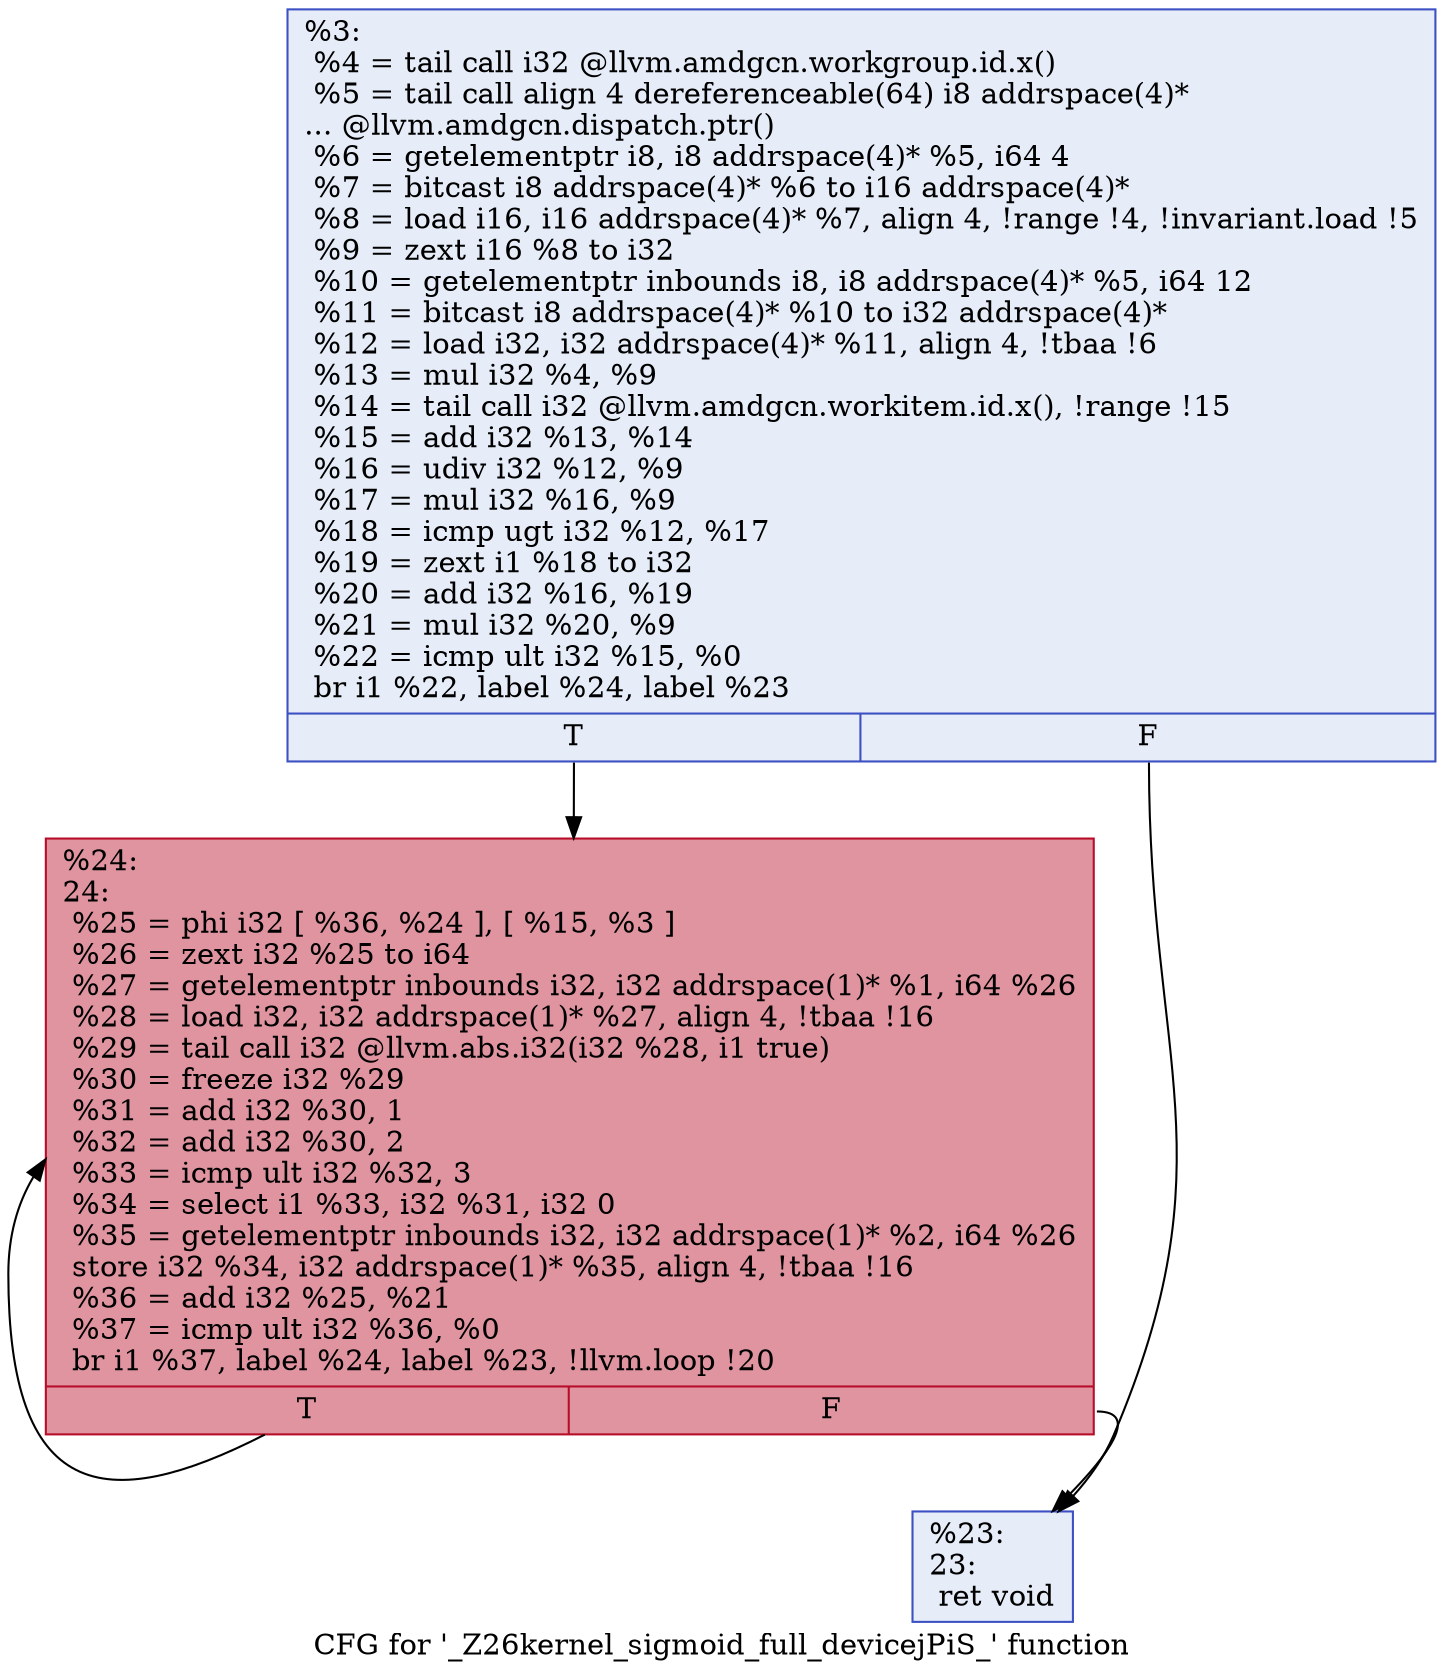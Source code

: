 digraph "CFG for '_Z26kernel_sigmoid_full_devicejPiS_' function" {
	label="CFG for '_Z26kernel_sigmoid_full_devicejPiS_' function";

	Node0x5180550 [shape=record,color="#3d50c3ff", style=filled, fillcolor="#c7d7f070",label="{%3:\l  %4 = tail call i32 @llvm.amdgcn.workgroup.id.x()\l  %5 = tail call align 4 dereferenceable(64) i8 addrspace(4)*\l... @llvm.amdgcn.dispatch.ptr()\l  %6 = getelementptr i8, i8 addrspace(4)* %5, i64 4\l  %7 = bitcast i8 addrspace(4)* %6 to i16 addrspace(4)*\l  %8 = load i16, i16 addrspace(4)* %7, align 4, !range !4, !invariant.load !5\l  %9 = zext i16 %8 to i32\l  %10 = getelementptr inbounds i8, i8 addrspace(4)* %5, i64 12\l  %11 = bitcast i8 addrspace(4)* %10 to i32 addrspace(4)*\l  %12 = load i32, i32 addrspace(4)* %11, align 4, !tbaa !6\l  %13 = mul i32 %4, %9\l  %14 = tail call i32 @llvm.amdgcn.workitem.id.x(), !range !15\l  %15 = add i32 %13, %14\l  %16 = udiv i32 %12, %9\l  %17 = mul i32 %16, %9\l  %18 = icmp ugt i32 %12, %17\l  %19 = zext i1 %18 to i32\l  %20 = add i32 %16, %19\l  %21 = mul i32 %20, %9\l  %22 = icmp ult i32 %15, %0\l  br i1 %22, label %24, label %23\l|{<s0>T|<s1>F}}"];
	Node0x5180550:s0 -> Node0x5182b40;
	Node0x5180550:s1 -> Node0x5182bd0;
	Node0x5182bd0 [shape=record,color="#3d50c3ff", style=filled, fillcolor="#c7d7f070",label="{%23:\l23:                                               \l  ret void\l}"];
	Node0x5182b40 [shape=record,color="#b70d28ff", style=filled, fillcolor="#b70d2870",label="{%24:\l24:                                               \l  %25 = phi i32 [ %36, %24 ], [ %15, %3 ]\l  %26 = zext i32 %25 to i64\l  %27 = getelementptr inbounds i32, i32 addrspace(1)* %1, i64 %26\l  %28 = load i32, i32 addrspace(1)* %27, align 4, !tbaa !16\l  %29 = tail call i32 @llvm.abs.i32(i32 %28, i1 true)\l  %30 = freeze i32 %29\l  %31 = add i32 %30, 1\l  %32 = add i32 %30, 2\l  %33 = icmp ult i32 %32, 3\l  %34 = select i1 %33, i32 %31, i32 0\l  %35 = getelementptr inbounds i32, i32 addrspace(1)* %2, i64 %26\l  store i32 %34, i32 addrspace(1)* %35, align 4, !tbaa !16\l  %36 = add i32 %25, %21\l  %37 = icmp ult i32 %36, %0\l  br i1 %37, label %24, label %23, !llvm.loop !20\l|{<s0>T|<s1>F}}"];
	Node0x5182b40:s0 -> Node0x5182b40;
	Node0x5182b40:s1 -> Node0x5182bd0;
}
